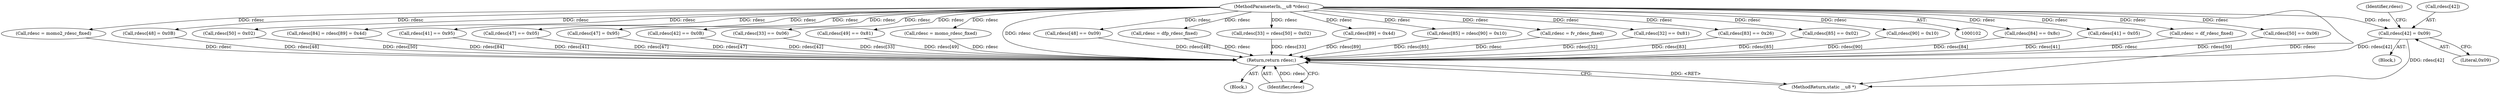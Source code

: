 digraph "0_linux_4ab25786c87eb20857bbb715c3ae34ec8fd6a214_1@pointer" {
"1000393" [label="(Call,rdesc[42] = 0x09)"];
"1000104" [label="(MethodParameterIn,__u8 *rdesc)"];
"1000409" [label="(Return,return rdesc;)"];
"1000379" [label="(Call,rdesc[48] == 0x09)"];
"1000345" [label="(Call,rdesc = dfp_rdesc_fixed)"];
"1000206" [label="(Call,rdesc[33] = rdesc[50] = 0x02)"];
"1000104" [label="(MethodParameterIn,__u8 *rdesc)"];
"1000153" [label="(Call,rdesc[89] = 0x4d)"];
"1000411" [label="(MethodReturn,static __u8 *)"];
"1000394" [label="(Call,rdesc[42])"];
"1000393" [label="(Call,rdesc[42] = 0x09)"];
"1000158" [label="(Call,rdesc[85] = rdesc[90] = 0x10)"];
"1000326" [label="(Call,rdesc = fv_rdesc_fixed)"];
"1000106" [label="(Block,)"];
"1000180" [label="(Call,rdesc[32] == 0x81)"];
"1000140" [label="(Call,rdesc[85] == 0x02)"];
"1000162" [label="(Call,rdesc[90] = 0x10)"];
"1000129" [label="(Call,rdesc[83] == 0x26)"];
"1000135" [label="(Call,rdesc[84] == 0x8c)"];
"1000388" [label="(Call,rdesc[41] = 0x05)"];
"1000397" [label="(Literal,0x09)"];
"1000269" [label="(Call,rdesc = df_rdesc_fixed)"];
"1000197" [label="(Call,rdesc[50] == 0x06)"];
"1000307" [label="(Call,rdesc = momo2_rdesc_fixed)"];
"1000403" [label="(Call,rdesc[48] = 0x0B)"];
"1000210" [label="(Call,rdesc[50] = 0x02)"];
"1000149" [label="(Call,rdesc[84] = rdesc[89] = 0x4d)"];
"1000410" [label="(Identifier,rdesc)"];
"1000362" [label="(Call,rdesc[41] == 0x95)"];
"1000384" [label="(Block,)"];
"1000374" [label="(Call,rdesc[47] == 0x05)"];
"1000398" [label="(Call,rdesc[47] = 0x95)"];
"1000368" [label="(Call,rdesc[42] == 0x0B)"];
"1000409" [label="(Return,return rdesc;)"];
"1000186" [label="(Call,rdesc[33] == 0x06)"];
"1000192" [label="(Call,rdesc[49] == 0x81)"];
"1000400" [label="(Identifier,rdesc)"];
"1000288" [label="(Call,rdesc = momo_rdesc_fixed)"];
"1000393" -> "1000384"  [label="AST: "];
"1000393" -> "1000397"  [label="CFG: "];
"1000394" -> "1000393"  [label="AST: "];
"1000397" -> "1000393"  [label="AST: "];
"1000400" -> "1000393"  [label="CFG: "];
"1000393" -> "1000411"  [label="DDG: rdesc[42]"];
"1000104" -> "1000393"  [label="DDG: rdesc"];
"1000393" -> "1000409"  [label="DDG: rdesc[42]"];
"1000104" -> "1000102"  [label="AST: "];
"1000104" -> "1000411"  [label="DDG: rdesc"];
"1000104" -> "1000129"  [label="DDG: rdesc"];
"1000104" -> "1000135"  [label="DDG: rdesc"];
"1000104" -> "1000140"  [label="DDG: rdesc"];
"1000104" -> "1000149"  [label="DDG: rdesc"];
"1000104" -> "1000153"  [label="DDG: rdesc"];
"1000104" -> "1000158"  [label="DDG: rdesc"];
"1000104" -> "1000162"  [label="DDG: rdesc"];
"1000104" -> "1000180"  [label="DDG: rdesc"];
"1000104" -> "1000186"  [label="DDG: rdesc"];
"1000104" -> "1000192"  [label="DDG: rdesc"];
"1000104" -> "1000197"  [label="DDG: rdesc"];
"1000104" -> "1000206"  [label="DDG: rdesc"];
"1000104" -> "1000210"  [label="DDG: rdesc"];
"1000104" -> "1000269"  [label="DDG: rdesc"];
"1000104" -> "1000288"  [label="DDG: rdesc"];
"1000104" -> "1000307"  [label="DDG: rdesc"];
"1000104" -> "1000326"  [label="DDG: rdesc"];
"1000104" -> "1000345"  [label="DDG: rdesc"];
"1000104" -> "1000362"  [label="DDG: rdesc"];
"1000104" -> "1000368"  [label="DDG: rdesc"];
"1000104" -> "1000374"  [label="DDG: rdesc"];
"1000104" -> "1000379"  [label="DDG: rdesc"];
"1000104" -> "1000388"  [label="DDG: rdesc"];
"1000104" -> "1000398"  [label="DDG: rdesc"];
"1000104" -> "1000403"  [label="DDG: rdesc"];
"1000104" -> "1000409"  [label="DDG: rdesc"];
"1000409" -> "1000106"  [label="AST: "];
"1000409" -> "1000410"  [label="CFG: "];
"1000410" -> "1000409"  [label="AST: "];
"1000411" -> "1000409"  [label="CFG: "];
"1000409" -> "1000411"  [label="DDG: <RET>"];
"1000410" -> "1000409"  [label="DDG: rdesc"];
"1000129" -> "1000409"  [label="DDG: rdesc[83]"];
"1000186" -> "1000409"  [label="DDG: rdesc[33]"];
"1000388" -> "1000409"  [label="DDG: rdesc[41]"];
"1000403" -> "1000409"  [label="DDG: rdesc[48]"];
"1000140" -> "1000409"  [label="DDG: rdesc[85]"];
"1000180" -> "1000409"  [label="DDG: rdesc[32]"];
"1000206" -> "1000409"  [label="DDG: rdesc[33]"];
"1000153" -> "1000409"  [label="DDG: rdesc[89]"];
"1000135" -> "1000409"  [label="DDG: rdesc[84]"];
"1000398" -> "1000409"  [label="DDG: rdesc[47]"];
"1000158" -> "1000409"  [label="DDG: rdesc[85]"];
"1000368" -> "1000409"  [label="DDG: rdesc[42]"];
"1000374" -> "1000409"  [label="DDG: rdesc[47]"];
"1000379" -> "1000409"  [label="DDG: rdesc[48]"];
"1000288" -> "1000409"  [label="DDG: rdesc"];
"1000192" -> "1000409"  [label="DDG: rdesc[49]"];
"1000210" -> "1000409"  [label="DDG: rdesc[50]"];
"1000269" -> "1000409"  [label="DDG: rdesc"];
"1000149" -> "1000409"  [label="DDG: rdesc[84]"];
"1000345" -> "1000409"  [label="DDG: rdesc"];
"1000326" -> "1000409"  [label="DDG: rdesc"];
"1000162" -> "1000409"  [label="DDG: rdesc[90]"];
"1000307" -> "1000409"  [label="DDG: rdesc"];
"1000362" -> "1000409"  [label="DDG: rdesc[41]"];
"1000197" -> "1000409"  [label="DDG: rdesc[50]"];
}
